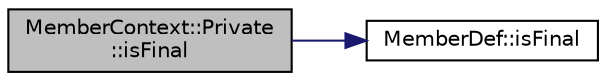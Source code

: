 digraph "MemberContext::Private::isFinal"
{
 // LATEX_PDF_SIZE
  edge [fontname="Helvetica",fontsize="10",labelfontname="Helvetica",labelfontsize="10"];
  node [fontname="Helvetica",fontsize="10",shape=record];
  rankdir="LR";
  Node1 [label="MemberContext::Private\l::isFinal",height=0.2,width=0.4,color="black", fillcolor="grey75", style="filled", fontcolor="black",tooltip=" "];
  Node1 -> Node2 [color="midnightblue",fontsize="10",style="solid",fontname="Helvetica"];
  Node2 [label="MemberDef::isFinal",height=0.2,width=0.4,color="black", fillcolor="white", style="filled",URL="$classMemberDef.html#aef0c62b7d85f8eff11657f9a7e3f87f4",tooltip=" "];
}

